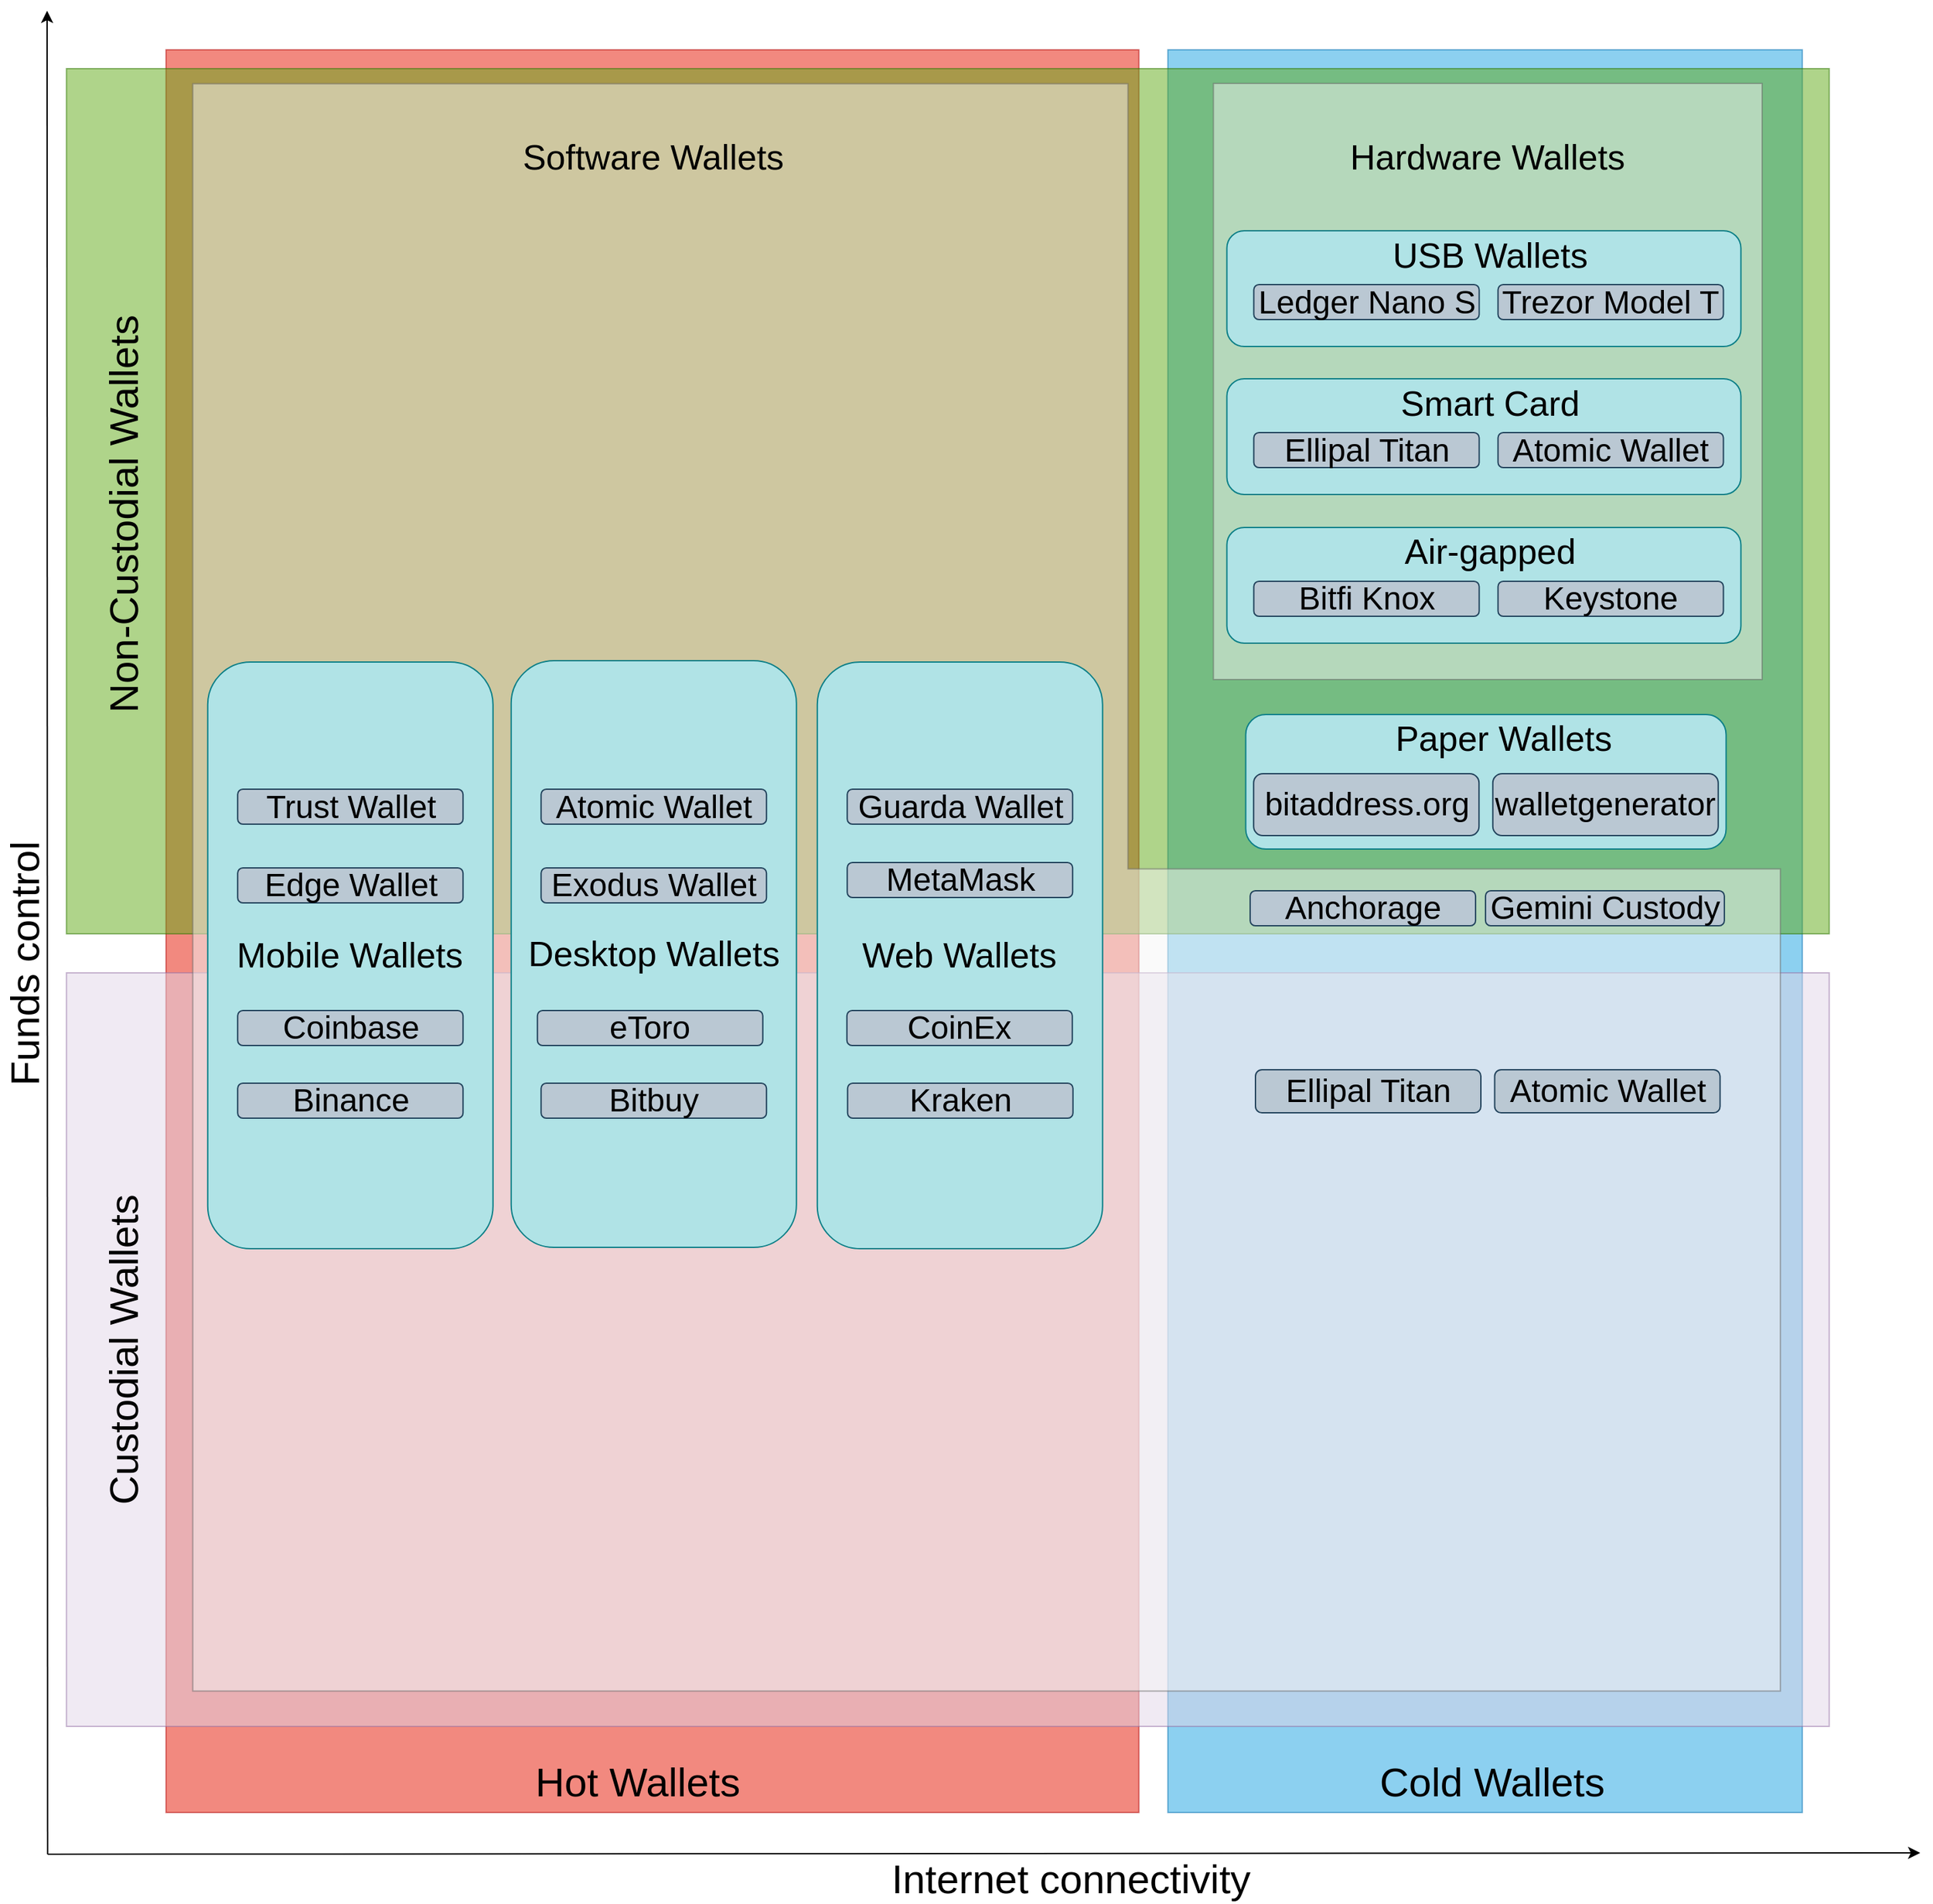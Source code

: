 <mxfile version="21.1.2" type="device">
  <diagram name="Page-1" id="oyEPs5L3gaES4XJ6qLzD">
    <mxGraphModel dx="4966" dy="2396" grid="1" gridSize="10" guides="1" tooltips="1" connect="1" arrows="1" fold="1" page="1" pageScale="1" pageWidth="850" pageHeight="1100" math="0" shadow="0">
      <root>
        <mxCell id="0" />
        <mxCell id="1" parent="0" />
        <mxCell id="Yr_3TaT6mXeITFAtReDD-326" value="" style="rounded=0;whiteSpace=wrap;html=1;fillColor=#1ba1e2;strokeColor=#006EAF;fontColor=#ffffff;opacity=50;" parent="1" vertex="1">
          <mxGeometry x="180.9" y="339" width="471.47" height="1310" as="geometry" />
        </mxCell>
        <mxCell id="Yr_3TaT6mXeITFAtReDD-328" value="" style="rounded=0;whiteSpace=wrap;html=1;fillColor=#e51400;strokeColor=#B20000;fontColor=#ffffff;opacity=50;" parent="1" vertex="1">
          <mxGeometry x="-563.62" y="339" width="722.97" height="1310" as="geometry" />
        </mxCell>
        <mxCell id="Yr_3TaT6mXeITFAtReDD-330" value="" style="rounded=0;whiteSpace=wrap;html=1;fillColor=#e1d5e7;strokeColor=#9673a6;opacity=50;" parent="1" vertex="1">
          <mxGeometry x="-637.63" y="1025" width="1310" height="560" as="geometry" />
        </mxCell>
        <mxCell id="Yr_3TaT6mXeITFAtReDD-329" value="" style="rounded=0;whiteSpace=wrap;html=1;fillColor=#60a917;strokeColor=#2D7600;fontColor=#ffffff;opacity=50;" parent="1" vertex="1">
          <mxGeometry x="-637.63" y="353" width="1310" height="643" as="geometry" />
        </mxCell>
        <mxCell id="Yr_3TaT6mXeITFAtReDD-196" value="" style="endArrow=classic;html=1;rounded=0;" parent="1" edge="1">
          <mxGeometry width="50" height="50" relative="1" as="geometry">
            <mxPoint x="-651.63" y="1680" as="sourcePoint" />
            <mxPoint x="-652" y="310" as="targetPoint" />
          </mxGeometry>
        </mxCell>
        <mxCell id="Yr_3TaT6mXeITFAtReDD-197" value="" style="endArrow=classic;html=1;rounded=0;" parent="1" edge="1">
          <mxGeometry width="50" height="50" relative="1" as="geometry">
            <mxPoint x="-651.63" y="1680" as="sourcePoint" />
            <mxPoint x="740" y="1679" as="targetPoint" />
          </mxGeometry>
        </mxCell>
        <mxCell id="Yr_3TaT6mXeITFAtReDD-199" value="&lt;span style=&quot;font-size: 30px;&quot;&gt;Internet connectivity&lt;/span&gt;" style="text;html=1;strokeColor=none;fillColor=none;align=center;verticalAlign=middle;whiteSpace=wrap;rounded=0;" parent="1" vertex="1">
          <mxGeometry x="-62" y="1690" width="342" height="16" as="geometry" />
        </mxCell>
        <mxCell id="Yr_3TaT6mXeITFAtReDD-200" value="&lt;font style=&quot;font-size: 30px;&quot;&gt;Funds control&lt;/font&gt;" style="text;html=1;strokeColor=none;fillColor=none;align=center;verticalAlign=middle;whiteSpace=wrap;rounded=0;rotation=-90;" parent="1" vertex="1">
          <mxGeometry x="-840" y="1010" width="342" height="16" as="geometry" />
        </mxCell>
        <mxCell id="Yr_3TaT6mXeITFAtReDD-202" value="&lt;font style=&quot;font-size: 30px;&quot;&gt;Cold Wallets&lt;/font&gt;" style="text;html=1;strokeColor=none;fillColor=none;align=center;verticalAlign=middle;whiteSpace=wrap;rounded=0;" parent="1" vertex="1">
          <mxGeometry x="251.24" y="1618" width="342" height="16" as="geometry" />
        </mxCell>
        <mxCell id="Yr_3TaT6mXeITFAtReDD-341" value="" style="shape=corner;whiteSpace=wrap;html=1;rotation=-90;dx=611;dy=695;fillColor=#f5f5f5;fontColor=#333333;strokeColor=#666666;opacity=50;" parent="1" vertex="1">
          <mxGeometry x="-551.08" y="371.58" width="1194.5" height="1179.84" as="geometry" />
        </mxCell>
        <mxCell id="Yr_3TaT6mXeITFAtReDD-342" value="&lt;font style=&quot;font-size: 26px;&quot;&gt;Software Wallets&lt;/font&gt;" style="text;html=1;strokeColor=none;fillColor=none;align=center;verticalAlign=middle;whiteSpace=wrap;rounded=0;" parent="1" vertex="1">
          <mxGeometry x="-309.69" y="411" width="217.12" height="16" as="geometry" />
        </mxCell>
        <mxCell id="Yr_3TaT6mXeITFAtReDD-201" value="&lt;font style=&quot;font-size: 30px;&quot;&gt;Hot Wallets&lt;/font&gt;" style="text;html=1;strokeColor=none;fillColor=none;align=center;verticalAlign=middle;whiteSpace=wrap;rounded=0;" parent="1" vertex="1">
          <mxGeometry x="-383.63" y="1618" width="342" height="16" as="geometry" />
        </mxCell>
        <mxCell id="Yr_3TaT6mXeITFAtReDD-361" value="&lt;font style=&quot;font-size: 26px;&quot;&gt;Desktop Wallets&lt;/font&gt;" style="rounded=1;whiteSpace=wrap;html=1;fillColor=#b0e3e6;strokeColor=#0e8088;" parent="1" vertex="1">
          <mxGeometry x="-307.13" y="793" width="212" height="436" as="geometry" />
        </mxCell>
        <mxCell id="Yr_3TaT6mXeITFAtReDD-140" value="&lt;font style=&quot;font-size: 26px;&quot;&gt;Mobile Wallets&lt;/font&gt;" style="rounded=1;whiteSpace=wrap;html=1;fillColor=#b0e3e6;strokeColor=#0e8088;" parent="1" vertex="1">
          <mxGeometry x="-532.63" y="794" width="212" height="436" as="geometry" />
        </mxCell>
        <mxCell id="Yr_3TaT6mXeITFAtReDD-350" value="&lt;font style=&quot;font-size: 24px;&quot;&gt;Atomic Wallet&lt;/font&gt;" style="rounded=1;whiteSpace=wrap;html=1;fillColor=#bac8d3;strokeColor=#23445d;container=0;" parent="1" vertex="1">
          <mxGeometry x="-284.88" y="888.5" width="167.5" height="26" as="geometry" />
        </mxCell>
        <mxCell id="Yr_3TaT6mXeITFAtReDD-89" value="&lt;font style=&quot;font-size: 30px;&quot;&gt;Non-Custodial Wallets&lt;/font&gt;" style="text;html=1;strokeColor=none;fillColor=none;align=center;verticalAlign=middle;whiteSpace=wrap;rounded=0;rotation=-90;" parent="1" vertex="1">
          <mxGeometry x="-797.211" y="676" width="403.171" height="16" as="geometry" />
        </mxCell>
        <mxCell id="Yr_3TaT6mXeITFAtReDD-362" value="&lt;font style=&quot;font-size: 26px;&quot;&gt;Web Wallets&lt;/font&gt;" style="rounded=1;whiteSpace=wrap;html=1;fillColor=#b0e3e6;strokeColor=#0e8088;" parent="1" vertex="1">
          <mxGeometry x="-79.63" y="794" width="212" height="436" as="geometry" />
        </mxCell>
        <mxCell id="Yr_3TaT6mXeITFAtReDD-354" value="&lt;font style=&quot;font-size: 24px;&quot;&gt;MetaMask&lt;/font&gt;" style="rounded=1;whiteSpace=wrap;html=1;fillColor=#bac8d3;strokeColor=#23445d;container=0;" parent="1" vertex="1">
          <mxGeometry x="-57.38" y="943" width="167.5" height="26" as="geometry" />
        </mxCell>
        <mxCell id="Yr_3TaT6mXeITFAtReDD-355" value="&lt;font style=&quot;font-size: 24px;&quot;&gt;Guarda Wallet&lt;/font&gt;" style="rounded=1;whiteSpace=wrap;html=1;fillColor=#bac8d3;strokeColor=#23445d;container=0;movable=1;resizable=1;rotatable=1;deletable=1;editable=1;locked=0;connectable=1;" parent="1" vertex="1">
          <mxGeometry x="-57.38" y="888.5" width="167.5" height="26" as="geometry" />
        </mxCell>
        <mxCell id="Yr_3TaT6mXeITFAtReDD-349" value="&lt;font style=&quot;font-size: 24px;&quot;&gt;Exodus Wallet&lt;/font&gt;" style="rounded=1;whiteSpace=wrap;html=1;fillColor=#bac8d3;strokeColor=#23445d;container=0;" parent="1" vertex="1">
          <mxGeometry x="-284.88" y="947" width="167.5" height="26" as="geometry" />
        </mxCell>
        <mxCell id="Yr_3TaT6mXeITFAtReDD-138" value="&lt;font style=&quot;font-size: 24px;&quot;&gt;Trust Wallet&lt;/font&gt;" style="rounded=1;whiteSpace=wrap;html=1;fillColor=#bac8d3;strokeColor=#23445d;" parent="1" vertex="1">
          <mxGeometry x="-510.38" y="888.5" width="167.5" height="26" as="geometry" />
        </mxCell>
        <mxCell id="Yr_3TaT6mXeITFAtReDD-139" value="&lt;font style=&quot;font-size: 24px;&quot;&gt;Edge Wallet&lt;/font&gt;" style="rounded=1;whiteSpace=wrap;html=1;fillColor=#bac8d3;strokeColor=#23445d;" parent="1" vertex="1">
          <mxGeometry x="-510.38" y="947" width="167.5" height="26" as="geometry" />
        </mxCell>
        <mxCell id="Yr_3TaT6mXeITFAtReDD-371" value="&lt;font style=&quot;font-size: 24px;&quot;&gt;Kraken&lt;/font&gt;" style="rounded=1;whiteSpace=wrap;html=1;fillColor=#bac8d3;strokeColor=#23445d;container=0;" parent="1" vertex="1">
          <mxGeometry x="-57.13" y="1107" width="167.5" height="26" as="geometry" />
        </mxCell>
        <mxCell id="Yr_3TaT6mXeITFAtReDD-195" value="&lt;font style=&quot;font-size: 30px;&quot;&gt;Custodial Wallets&lt;/font&gt;" style="text;html=1;strokeColor=none;fillColor=none;align=center;verticalAlign=middle;whiteSpace=wrap;rounded=0;rotation=-90;" parent="1" vertex="1">
          <mxGeometry x="-827.35" y="1297" width="463.458" height="16" as="geometry" />
        </mxCell>
        <mxCell id="Yr_3TaT6mXeITFAtReDD-372" value="&lt;font style=&quot;font-size: 24px;&quot;&gt;CoinEx&lt;/font&gt;" style="rounded=1;whiteSpace=wrap;html=1;fillColor=#bac8d3;strokeColor=#23445d;container=0;" parent="1" vertex="1">
          <mxGeometry x="-57.63" y="1053" width="167.5" height="26" as="geometry" />
        </mxCell>
        <mxCell id="Yr_3TaT6mXeITFAtReDD-382" value="" style="group" parent="1" vertex="1" connectable="0">
          <mxGeometry x="-458.63" y="1107" width="341.25" height="26" as="geometry" />
        </mxCell>
        <mxCell id="Yr_3TaT6mXeITFAtReDD-375" value="&lt;font style=&quot;font-size: 24px;&quot;&gt;Bitbuy&lt;/font&gt;" style="rounded=1;whiteSpace=wrap;html=1;fillColor=#bac8d3;strokeColor=#23445d;container=0;" parent="Yr_3TaT6mXeITFAtReDD-382" vertex="1">
          <mxGeometry x="173.75" width="167.5" height="26" as="geometry" />
        </mxCell>
        <mxCell id="Yr_3TaT6mXeITFAtReDD-374" value="&lt;font style=&quot;font-size: 24px;&quot;&gt;eToro&lt;/font&gt;" style="rounded=1;whiteSpace=wrap;html=1;fillColor=#bac8d3;strokeColor=#23445d;container=0;" parent="1" vertex="1">
          <mxGeometry x="-287.63" y="1053" width="167.5" height="26" as="geometry" />
        </mxCell>
        <mxCell id="Yr_3TaT6mXeITFAtReDD-377" value="&lt;font style=&quot;font-size: 24px;&quot;&gt;Coinbase&lt;/font&gt;" style="rounded=1;whiteSpace=wrap;html=1;fillColor=#bac8d3;strokeColor=#23445d;container=0;" parent="1" vertex="1">
          <mxGeometry x="-510.38" y="1053" width="167.5" height="26" as="geometry" />
        </mxCell>
        <mxCell id="Yr_3TaT6mXeITFAtReDD-378" value="&lt;font style=&quot;font-size: 24px;&quot;&gt;Binance&lt;/font&gt;" style="rounded=1;whiteSpace=wrap;html=1;fillColor=#bac8d3;strokeColor=#23445d;container=0;" parent="1" vertex="1">
          <mxGeometry x="-510.38" y="1107" width="167.5" height="26" as="geometry" />
        </mxCell>
        <mxCell id="Yr_3TaT6mXeITFAtReDD-332" value="" style="group" parent="1" vertex="1" connectable="0">
          <mxGeometry x="238.75" y="833" width="357" height="100" as="geometry" />
        </mxCell>
        <mxCell id="Yr_3TaT6mXeITFAtReDD-190" value="" style="rounded=1;whiteSpace=wrap;html=1;fillColor=#b0e3e6;strokeColor=#0e8088;" parent="Yr_3TaT6mXeITFAtReDD-332" vertex="1">
          <mxGeometry width="357" height="100" as="geometry" />
        </mxCell>
        <mxCell id="Yr_3TaT6mXeITFAtReDD-191" value="&lt;font style=&quot;font-size: 26px;&quot;&gt;Paper Wallets&lt;/font&gt;" style="text;html=1;strokeColor=none;fillColor=none;align=center;verticalAlign=middle;whiteSpace=wrap;rounded=0;" parent="Yr_3TaT6mXeITFAtReDD-332" vertex="1">
          <mxGeometry x="101.75" y="10" width="178.5" height="16" as="geometry" />
        </mxCell>
        <mxCell id="Yr_3TaT6mXeITFAtReDD-192" value="&lt;font style=&quot;font-size: 24px;&quot;&gt;bitaddress.org&lt;/font&gt;" style="rounded=1;whiteSpace=wrap;html=1;fillColor=#bac8d3;strokeColor=#23445d;" parent="Yr_3TaT6mXeITFAtReDD-332" vertex="1">
          <mxGeometry x="5.88" y="44" width="167.5" height="46" as="geometry" />
        </mxCell>
        <mxCell id="Yr_3TaT6mXeITFAtReDD-193" value="&lt;font style=&quot;font-size: 24px;&quot;&gt;walletgenerator&lt;/font&gt;" style="rounded=1;whiteSpace=wrap;html=1;fillColor=#bac8d3;strokeColor=#23445d;" parent="Yr_3TaT6mXeITFAtReDD-332" vertex="1">
          <mxGeometry x="183.63" y="44" width="167.5" height="46" as="geometry" />
        </mxCell>
        <mxCell id="Yr_3TaT6mXeITFAtReDD-231" value="&lt;font style=&quot;font-size: 24px;&quot;&gt;Anchorage&lt;/font&gt;" style="rounded=1;whiteSpace=wrap;html=1;fillColor=#bac8d3;strokeColor=#23445d;" parent="1" vertex="1">
          <mxGeometry x="242.06" y="964" width="167.5" height="26" as="geometry" />
        </mxCell>
        <mxCell id="Yr_3TaT6mXeITFAtReDD-232" value="&lt;font style=&quot;font-size: 24px;&quot;&gt;Gemini Custody&lt;/font&gt;" style="rounded=1;whiteSpace=wrap;html=1;fillColor=#bac8d3;strokeColor=#23445d;" parent="1" vertex="1">
          <mxGeometry x="416.94" y="964" width="177.5" height="26" as="geometry" />
        </mxCell>
        <mxCell id="Yr_3TaT6mXeITFAtReDD-331" value="" style="rounded=0;whiteSpace=wrap;html=1;fillColor=#f5f5f5;strokeColor=#666666;opacity=50;fontColor=#333333;" parent="1" vertex="1">
          <mxGeometry x="214.75" y="364" width="407.77" height="443" as="geometry" />
        </mxCell>
        <mxCell id="Yr_3TaT6mXeITFAtReDD-333" value="" style="rounded=1;whiteSpace=wrap;html=1;fillColor=#b0e3e6;strokeColor=#0e8088;" parent="1" vertex="1">
          <mxGeometry x="224.75" y="694" width="382" height="86" as="geometry" />
        </mxCell>
        <mxCell id="Yr_3TaT6mXeITFAtReDD-334" value="&lt;font style=&quot;font-size: 24px;&quot;&gt;Bitfi Knox&lt;/font&gt;" style="rounded=1;whiteSpace=wrap;html=1;fillColor=#bac8d3;strokeColor=#23445d;" parent="1" vertex="1">
          <mxGeometry x="244.75" y="734" width="167.5" height="26" as="geometry" />
        </mxCell>
        <mxCell id="Yr_3TaT6mXeITFAtReDD-335" value="&lt;font style=&quot;font-size: 24px;&quot;&gt;Keystone&lt;/font&gt;" style="rounded=1;whiteSpace=wrap;html=1;fillColor=#bac8d3;strokeColor=#23445d;" parent="1" vertex="1">
          <mxGeometry x="426.25" y="734" width="167.5" height="26" as="geometry" />
        </mxCell>
        <mxCell id="Yr_3TaT6mXeITFAtReDD-336" value="&lt;font style=&quot;font-size: 26px;&quot;&gt;Air-gapped&lt;/font&gt;" style="text;html=1;strokeColor=none;fillColor=none;align=center;verticalAlign=middle;whiteSpace=wrap;rounded=0;" parent="1" vertex="1">
          <mxGeometry x="331" y="704" width="178.5" height="16" as="geometry" />
        </mxCell>
        <mxCell id="Yr_3TaT6mXeITFAtReDD-337" value="" style="rounded=1;whiteSpace=wrap;html=1;fillColor=#b0e3e6;strokeColor=#0e8088;" parent="1" vertex="1">
          <mxGeometry x="224.75" y="583.5" width="382" height="86" as="geometry" />
        </mxCell>
        <mxCell id="Yr_3TaT6mXeITFAtReDD-338" value="&lt;font style=&quot;font-size: 24px;&quot;&gt;Ellipal Titan&lt;/font&gt;" style="rounded=1;whiteSpace=wrap;html=1;fillColor=#bac8d3;strokeColor=#23445d;" parent="1" vertex="1">
          <mxGeometry x="244.75" y="623.5" width="167.5" height="26" as="geometry" />
        </mxCell>
        <mxCell id="Yr_3TaT6mXeITFAtReDD-339" value="&lt;font style=&quot;font-size: 24px;&quot;&gt;Atomic Wallet&lt;/font&gt;" style="rounded=1;whiteSpace=wrap;html=1;fillColor=#bac8d3;strokeColor=#23445d;" parent="1" vertex="1">
          <mxGeometry x="426.25" y="623.5" width="167.5" height="26" as="geometry" />
        </mxCell>
        <mxCell id="Yr_3TaT6mXeITFAtReDD-340" value="&lt;span style=&quot;font-size: 26px;&quot;&gt;Smart Card&lt;/span&gt;" style="text;html=1;strokeColor=none;fillColor=none;align=center;verticalAlign=middle;whiteSpace=wrap;rounded=0;" parent="1" vertex="1">
          <mxGeometry x="331" y="593.5" width="178.5" height="16" as="geometry" />
        </mxCell>
        <mxCell id="Yr_3TaT6mXeITFAtReDD-169" value="" style="rounded=1;whiteSpace=wrap;html=1;fillColor=#b0e3e6;strokeColor=#0e8088;" parent="1" vertex="1">
          <mxGeometry x="224.75" y="473.5" width="382" height="86" as="geometry" />
        </mxCell>
        <mxCell id="Yr_3TaT6mXeITFAtReDD-167" value="&lt;font style=&quot;font-size: 24px;&quot;&gt;Ledger Nano S&lt;/font&gt;" style="rounded=1;whiteSpace=wrap;html=1;fillColor=#bac8d3;strokeColor=#23445d;" parent="1" vertex="1">
          <mxGeometry x="244.75" y="513.5" width="167.5" height="26" as="geometry" />
        </mxCell>
        <mxCell id="Yr_3TaT6mXeITFAtReDD-168" value="&lt;font style=&quot;font-size: 24px;&quot;&gt;Trezor Model T&lt;/font&gt;" style="rounded=1;whiteSpace=wrap;html=1;fillColor=#bac8d3;strokeColor=#23445d;" parent="1" vertex="1">
          <mxGeometry x="426.25" y="513.5" width="167.5" height="26" as="geometry" />
        </mxCell>
        <mxCell id="Yr_3TaT6mXeITFAtReDD-166" value="&lt;font style=&quot;font-size: 26px;&quot;&gt;USB Wallets&lt;/font&gt;" style="text;html=1;strokeColor=none;fillColor=none;align=center;verticalAlign=middle;whiteSpace=wrap;rounded=0;" parent="1" vertex="1">
          <mxGeometry x="331" y="483.5" width="178.5" height="16" as="geometry" />
        </mxCell>
        <mxCell id="Yr_3TaT6mXeITFAtReDD-170" value="&lt;font style=&quot;font-size: 26px;&quot;&gt;Hardware Wallets&lt;/font&gt;" style="text;html=1;strokeColor=none;fillColor=none;align=center;verticalAlign=middle;whiteSpace=wrap;rounded=0;" parent="1" vertex="1">
          <mxGeometry x="310.07" y="411" width="217.12" height="16" as="geometry" />
        </mxCell>
        <mxCell id="Yr_3TaT6mXeITFAtReDD-171" value="&lt;font style=&quot;font-size: 24px;&quot;&gt;Ellipal Titan&lt;/font&gt;" style="rounded=1;whiteSpace=wrap;html=1;fillColor=#bac8d3;strokeColor=#23445d;" parent="1" vertex="1">
          <mxGeometry x="246.01" y="1097" width="167.5" height="32" as="geometry" />
        </mxCell>
        <mxCell id="Yr_3TaT6mXeITFAtReDD-172" value="&lt;font style=&quot;font-size: 24px;&quot;&gt;Atomic Wallet&lt;/font&gt;" style="rounded=1;whiteSpace=wrap;html=1;fillColor=#bac8d3;strokeColor=#23445d;" parent="1" vertex="1">
          <mxGeometry x="423.76" y="1097" width="167.5" height="32" as="geometry" />
        </mxCell>
      </root>
    </mxGraphModel>
  </diagram>
</mxfile>
